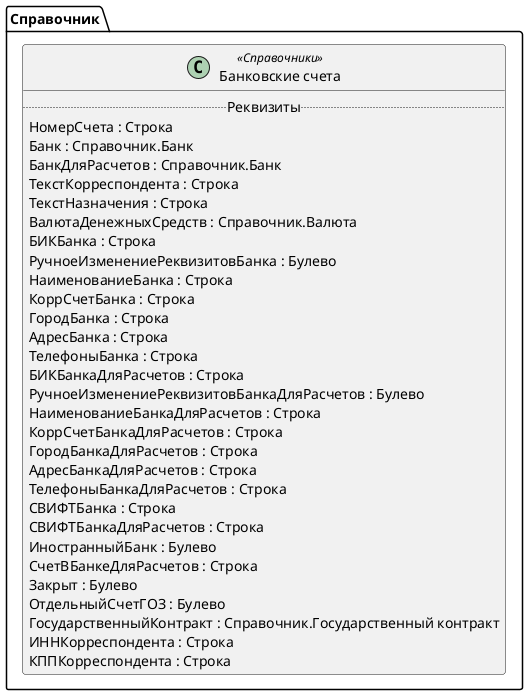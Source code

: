 ﻿@startuml БанковскиеСчетаКонтрагентов
'!include templates.wsd
'..\include templates.wsd
class Справочник.БанковскиеСчетаКонтрагентов as "Банковские счета" <<Справочники>>
{
..Реквизиты..
НомерСчета : Строка
Банк : Справочник.Банк
БанкДляРасчетов : Справочник.Банк
ТекстКорреспондента : Строка
ТекстНазначения : Строка
ВалютаДенежныхСредств : Справочник.Валюта
БИКБанка : Строка
РучноеИзменениеРеквизитовБанка : Булево
НаименованиеБанка : Строка
КоррСчетБанка : Строка
ГородБанка : Строка
АдресБанка : Строка
ТелефоныБанка : Строка
БИКБанкаДляРасчетов : Строка
РучноеИзменениеРеквизитовБанкаДляРасчетов : Булево
НаименованиеБанкаДляРасчетов : Строка
КоррСчетБанкаДляРасчетов : Строка
ГородБанкаДляРасчетов : Строка
АдресБанкаДляРасчетов : Строка
ТелефоныБанкаДляРасчетов : Строка
СВИФТБанка : Строка
СВИФТБанкаДляРасчетов : Строка
ИностранныйБанк : Булево
СчетВБанкеДляРасчетов : Строка
Закрыт : Булево
ОтдельныйСчетГОЗ : Булево
ГосударственныйКонтракт : Справочник.Государственный контракт
ИННКорреспондента : Строка
КППКорреспондента : Строка
}
@enduml
